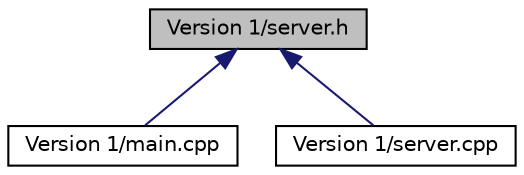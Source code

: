 digraph "Version 1/server.h"
{
 // LATEX_PDF_SIZE
  edge [fontname="Helvetica",fontsize="10",labelfontname="Helvetica",labelfontsize="10"];
  node [fontname="Helvetica",fontsize="10",shape=record];
  Node1 [label="Version 1/server.h",height=0.2,width=0.4,color="black", fillcolor="grey75", style="filled", fontcolor="black",tooltip=" "];
  Node1 -> Node2 [dir="back",color="midnightblue",fontsize="10",style="solid",fontname="Helvetica"];
  Node2 [label="Version 1/main.cpp",height=0.2,width=0.4,color="black", fillcolor="white", style="filled",URL="$_version_011_2main_8cpp.html",tooltip=" "];
  Node1 -> Node3 [dir="back",color="midnightblue",fontsize="10",style="solid",fontname="Helvetica"];
  Node3 [label="Version 1/server.cpp",height=0.2,width=0.4,color="black", fillcolor="white", style="filled",URL="$_version_011_2server_8cpp.html",tooltip=" "];
}
